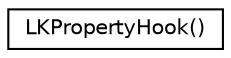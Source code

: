 digraph "Graphical Class Hierarchy"
{
  edge [fontname="Helvetica",fontsize="10",labelfontname="Helvetica",labelfontsize="10"];
  node [fontname="Helvetica",fontsize="10",shape=record];
  rankdir="LR";
  Node0 [label="LKPropertyHook()",height=0.2,width=0.4,color="black", fillcolor="white", style="filled",URL="$category_l_k_property_hook_07_08.html"];
}
